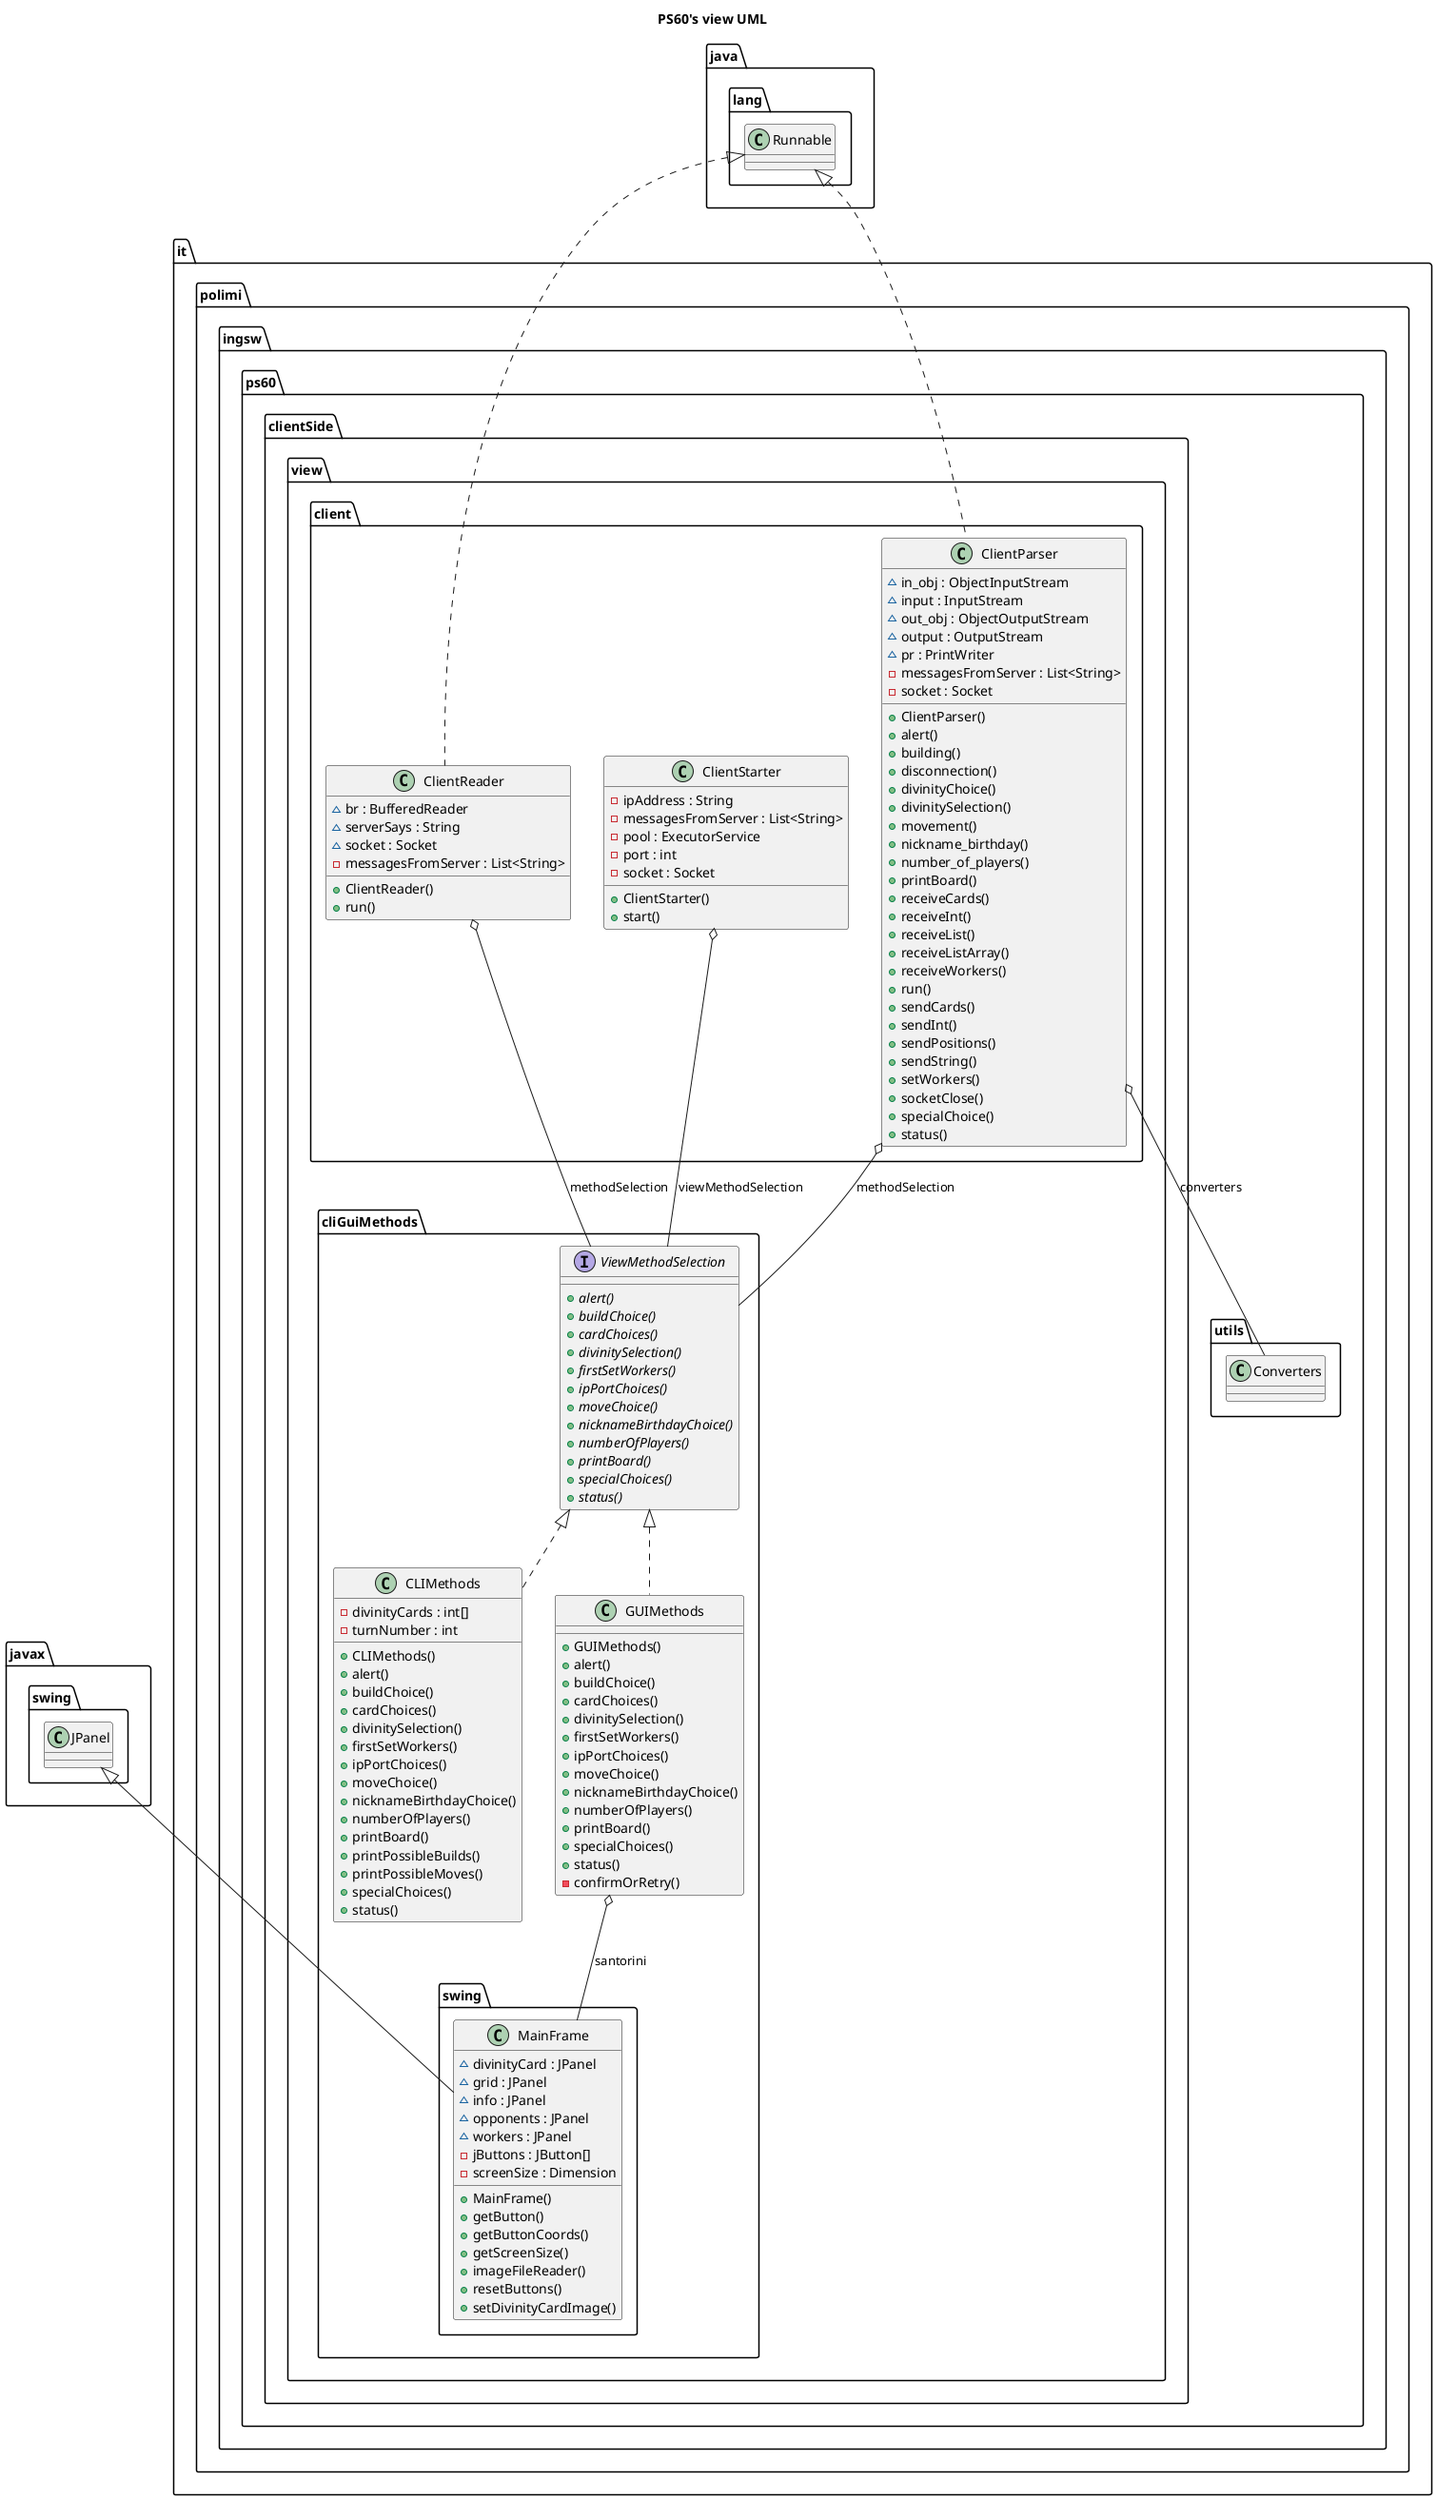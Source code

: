 @startuml
title PS60's view UML

namespace it.polimi.ingsw.ps60.clientSide.view{
            namespace client{
                class it.polimi.ingsw.ps60.clientSide.view.client.ClientParser {
                    ~ in_obj : ObjectInputStream
                    ~ input : InputStream
                    ~ out_obj : ObjectOutputStream
                    ~ output : OutputStream
                    ~pr : PrintWriter
                    - messagesFromServer : List<String>
                    - socket : Socket
                    + ClientParser()
                    + alert()
                    + building()
                    + disconnection()
                    + divinityChoice()
                    + divinitySelection()
                    + movement()
                    + nickname_birthday()
                    + number_of_players()
                    + printBoard()
                    + receiveCards()
                    + receiveInt()
                    + receiveList()
                    + receiveListArray()
                    + receiveWorkers()
                    + run()
                    + sendCards()
                    + sendInt()
                    + sendPositions()
                    + sendString()
                    + setWorkers()
                    + socketClose()
                    + specialChoice()
                    + status()
                }

                class it.polimi.ingsw.ps60.clientSide.view.client.ClientReader {
                    ~ br : BufferedReader
                    ~ serverSays : String
                    ~ socket : Socket
                    - messagesFromServer : List<String>
                    + ClientReader()
                    + run()
                }

                class it.polimi.ingsw.ps60.clientSide.view.client.ClientStarter {
                    - ipAddress : String
                    - messagesFromServer : List<String>
                    - pool : ExecutorService
                    - port : int
                    - socket : Socket
                    + ClientStarter()
                    + start()
                }
            }
            namespace cliGuiMethods{
                namespace swing{
                    class it.polimi.ingsw.ps60.clientSide.view.cliGuiMethods.swing.MainFrame {
                        ~ divinityCard : JPanel
                        ~ grid : JPanel
                        ~ info : JPanel
                        ~ opponents : JPanel
                        ~ workers : JPanel
                        - jButtons : JButton[]
                        - screenSize : Dimension
                        + MainFrame()
                        + getButton()
                        + getButtonCoords()
                        + getScreenSize()
                        + imageFileReader()
                        + resetButtons()
                        + setDivinityCardImage()
                    }
                }

                class it.polimi.ingsw.ps60.clientSide.view.cliGuiMethods.CLIMethods {
                    - divinityCards : int[]
                    - turnNumber : int
                    + CLIMethods()
                    + alert()
                    + buildChoice()
                    + cardChoices()
                    + divinitySelection()
                    + firstSetWorkers()
                    + ipPortChoices()
                    + moveChoice()
                    + nicknameBirthdayChoice()
                    + numberOfPlayers()
                    + printBoard()
                    + printPossibleBuilds()
                    + printPossibleMoves()
                    + specialChoices()
                    + status()
                }

                class it.polimi.ingsw.ps60.clientSide.view.cliGuiMethods.GUIMethods {
                    + GUIMethods()
                    + alert()
                    + buildChoice()
                    + cardChoices()
                    + divinitySelection()
                    + firstSetWorkers()
                    + ipPortChoices()
                    + moveChoice()
                    + nicknameBirthdayChoice()
                    + numberOfPlayers()
                    + printBoard()
                    + specialChoices()
                    + status()
                    - confirmOrRetry()
                }

                interface it.polimi.ingsw.ps60.clientSide.view.cliGuiMethods.ViewMethodSelection {
                    {abstract} + alert()
                    {abstract} + buildChoice()
                    {abstract} + cardChoices()
                    {abstract} + divinitySelection()
                    {abstract} + firstSetWorkers()
                    {abstract} + ipPortChoices()
                    {abstract} + moveChoice()
                    {abstract} + nicknameBirthdayChoice()
                    {abstract} + numberOfPlayers()
                    {abstract} + printBoard()
                    {abstract} + specialChoices()
                    {abstract} + status()
                }
            }
        }

        it.polimi.ingsw.ps60.clientSide.view.client.ClientParser .up.|> java.lang.Runnable
        it.polimi.ingsw.ps60.clientSide.view.client.ClientParser o-- it.polimi.ingsw.ps60.clientSide.view.cliGuiMethods.ViewMethodSelection : methodSelection
        it.polimi.ingsw.ps60.clientSide.view.client.ClientParser o-- it.polimi.ingsw.ps60.utils.Converters : converters
        it.polimi.ingsw.ps60.clientSide.view.client.ClientReader .up.|> java.lang.Runnable
        it.polimi.ingsw.ps60.clientSide.view.client.ClientReader o-- it.polimi.ingsw.ps60.clientSide.view.cliGuiMethods.ViewMethodSelection : methodSelection
        it.polimi.ingsw.ps60.clientSide.view.client.ClientStarter o-- it.polimi.ingsw.ps60.clientSide.view.cliGuiMethods.ViewMethodSelection : viewMethodSelection
        it.polimi.ingsw.ps60.clientSide.view.cliGuiMethods.CLIMethods .up.|> it.polimi.ingsw.ps60.clientSide.view.cliGuiMethods.ViewMethodSelection
        it.polimi.ingsw.ps60.clientSide.view.cliGuiMethods.GUIMethods .up.|> it.polimi.ingsw.ps60.clientSide.view.cliGuiMethods.ViewMethodSelection
        it.polimi.ingsw.ps60.clientSide.view.cliGuiMethods.GUIMethods o-- it.polimi.ingsw.ps60.clientSide.view.cliGuiMethods.swing.MainFrame : santorini
        it.polimi.ingsw.ps60.clientSide.view.cliGuiMethods.swing.MainFrame -up-|> javax.swing.JPanel

@enduml